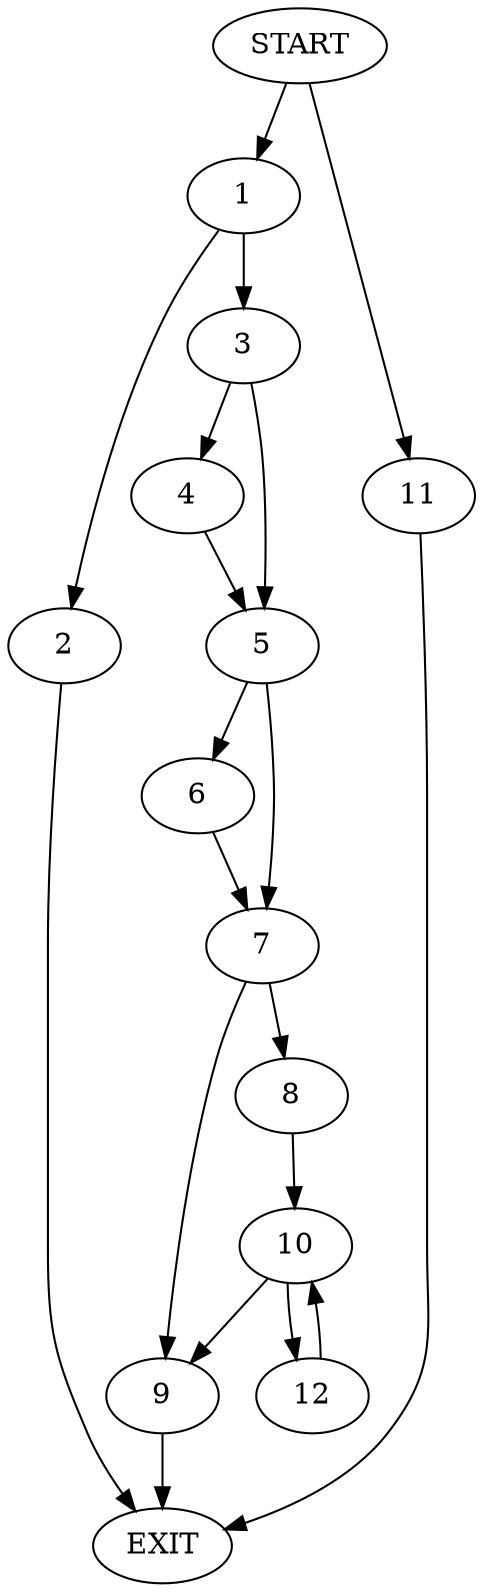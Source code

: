 digraph {
0 [label="START"]
13 [label="EXIT"]
0 -> 1
1 -> 2
1 -> 3
3 -> 4
3 -> 5
2 -> 13
4 -> 5
5 -> 6
5 -> 7
6 -> 7
7 -> 8
7 -> 9
8 -> 10
9 -> 13
0 -> 11
11 -> 13
10 -> 12
10 -> 9
12 -> 10
}
